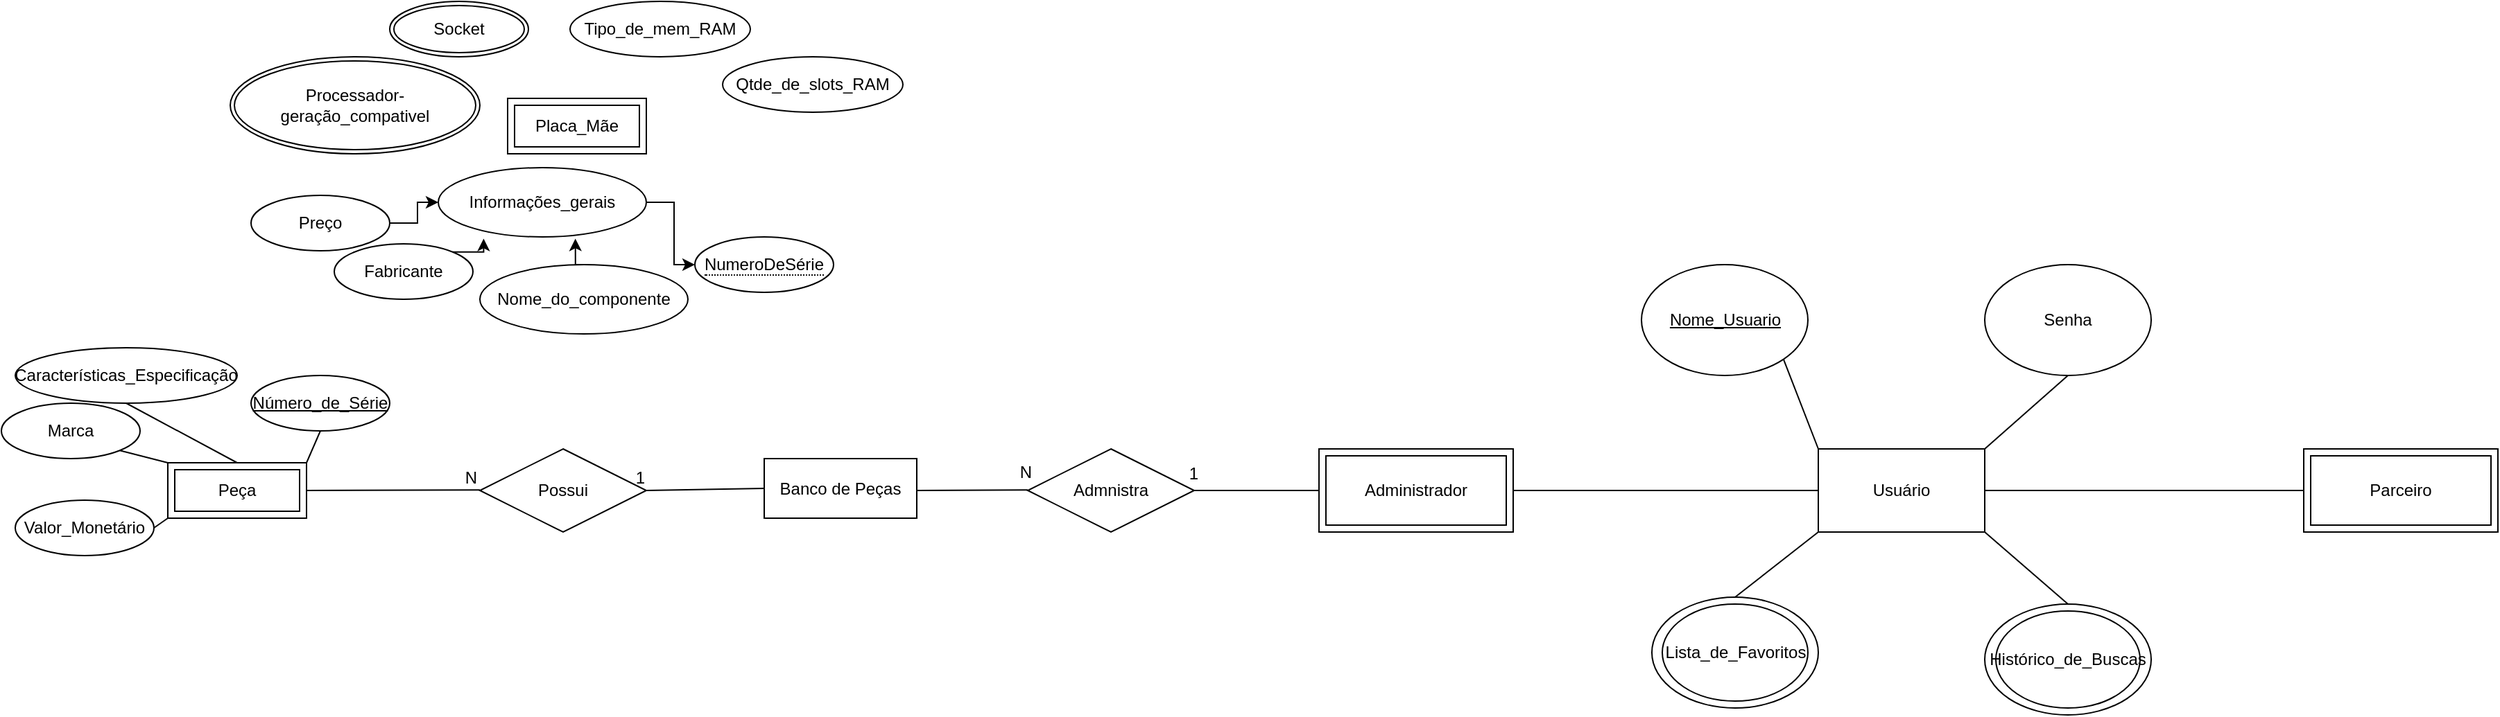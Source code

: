 <mxfile version="21.7.2" type="github">
  <diagram id="R2lEEEUBdFMjLlhIrx00" name="Page-1">
    <mxGraphModel dx="3106" dy="941" grid="1" gridSize="10" guides="1" tooltips="1" connect="1" arrows="1" fold="1" page="1" pageScale="1" pageWidth="850" pageHeight="1100" math="0" shadow="0" extFonts="Permanent Marker^https://fonts.googleapis.com/css?family=Permanent+Marker">
      <root>
        <mxCell id="0" />
        <mxCell id="1" parent="0" />
        <mxCell id="LTAQ_SRKEP-H9aSpujnp-1" value="Usuário" style="rounded=0;whiteSpace=wrap;html=1;" parent="1" vertex="1">
          <mxGeometry x="-430" y="513" width="120" height="60" as="geometry" />
        </mxCell>
        <mxCell id="LTAQ_SRKEP-H9aSpujnp-2" value="Nome_Usuario" style="ellipse;whiteSpace=wrap;html=1;fontStyle=4" parent="1" vertex="1">
          <mxGeometry x="-557.5" y="380" width="120" height="80" as="geometry" />
        </mxCell>
        <mxCell id="LTAQ_SRKEP-H9aSpujnp-3" value="Senha" style="ellipse;whiteSpace=wrap;html=1;" parent="1" vertex="1">
          <mxGeometry x="-310" y="380" width="120" height="80" as="geometry" />
        </mxCell>
        <mxCell id="LTAQ_SRKEP-H9aSpujnp-6" value="" style="endArrow=none;html=1;rounded=0;exitX=0.5;exitY=0;exitDx=0;exitDy=0;entryX=0;entryY=1;entryDx=0;entryDy=0;" parent="1" target="LTAQ_SRKEP-H9aSpujnp-1" edge="1" source="LTAQ_SRKEP-H9aSpujnp-15">
          <mxGeometry width="50" height="50" relative="1" as="geometry">
            <mxPoint x="-467.574" y="624.716" as="sourcePoint" />
            <mxPoint x="-430" y="593" as="targetPoint" />
          </mxGeometry>
        </mxCell>
        <mxCell id="LTAQ_SRKEP-H9aSpujnp-7" value="" style="endArrow=none;html=1;rounded=0;entryX=0;entryY=0;entryDx=0;entryDy=0;exitX=1;exitY=1;exitDx=0;exitDy=0;" parent="1" source="LTAQ_SRKEP-H9aSpujnp-2" target="LTAQ_SRKEP-H9aSpujnp-1" edge="1">
          <mxGeometry width="50" height="50" relative="1" as="geometry">
            <mxPoint x="-520" y="553" as="sourcePoint" />
            <mxPoint x="-470" y="503" as="targetPoint" />
          </mxGeometry>
        </mxCell>
        <mxCell id="LTAQ_SRKEP-H9aSpujnp-8" value="" style="endArrow=none;html=1;rounded=0;entryX=0.5;entryY=1;entryDx=0;entryDy=0;exitX=1;exitY=0;exitDx=0;exitDy=0;" parent="1" source="LTAQ_SRKEP-H9aSpujnp-1" target="LTAQ_SRKEP-H9aSpujnp-3" edge="1">
          <mxGeometry width="50" height="50" relative="1" as="geometry">
            <mxPoint x="-310" y="513" as="sourcePoint" />
            <mxPoint x="-260" y="463" as="targetPoint" />
          </mxGeometry>
        </mxCell>
        <mxCell id="LTAQ_SRKEP-H9aSpujnp-9" value="" style="endArrow=none;html=1;rounded=0;entryX=1;entryY=1;entryDx=0;entryDy=0;exitX=0.5;exitY=0;exitDx=0;exitDy=0;" parent="1" target="LTAQ_SRKEP-H9aSpujnp-1" edge="1" source="LTAQ_SRKEP-H9aSpujnp-17">
          <mxGeometry width="50" height="50" relative="1" as="geometry">
            <mxPoint x="-345.055" y="633.37" as="sourcePoint" />
            <mxPoint x="-230" y="563" as="targetPoint" />
          </mxGeometry>
        </mxCell>
        <mxCell id="LTAQ_SRKEP-H9aSpujnp-15" value="" style="ellipse;whiteSpace=wrap;html=1;fontColor=none;noLabel=1;labelBackgroundColor=none;" parent="1" vertex="1">
          <mxGeometry x="-550" y="620" width="120" height="80" as="geometry" />
        </mxCell>
        <mxCell id="LTAQ_SRKEP-H9aSpujnp-16" value="Lista_de_Favoritos" style="ellipse;whiteSpace=wrap;html=1;" parent="1" vertex="1">
          <mxGeometry x="-542.5" y="625" width="105" height="70" as="geometry" />
        </mxCell>
        <mxCell id="LTAQ_SRKEP-H9aSpujnp-17" value="" style="ellipse;whiteSpace=wrap;html=1;fontColor=none;noLabel=1;labelBackgroundColor=none;" parent="1" vertex="1">
          <mxGeometry x="-310" y="625" width="120" height="80" as="geometry" />
        </mxCell>
        <mxCell id="LTAQ_SRKEP-H9aSpujnp-18" value="Histórico_de_Buscas" style="ellipse;whiteSpace=wrap;html=1;" parent="1" vertex="1">
          <mxGeometry x="-302" y="630" width="104" height="70" as="geometry" />
        </mxCell>
        <mxCell id="LTAQ_SRKEP-H9aSpujnp-20" value="" style="endArrow=none;html=1;rounded=0;exitX=1;exitY=0.5;exitDx=0;exitDy=0;entryX=0;entryY=0.5;entryDx=0;entryDy=0;" parent="1" target="LTAQ_SRKEP-H9aSpujnp-1" edge="1" source="LTAQ_SRKEP-H9aSpujnp-23">
          <mxGeometry width="50" height="50" relative="1" as="geometry">
            <mxPoint x="-510.0" y="543.0" as="sourcePoint" />
            <mxPoint x="-460" y="533" as="targetPoint" />
          </mxGeometry>
        </mxCell>
        <mxCell id="LTAQ_SRKEP-H9aSpujnp-23" value="Administrador" style="shape=ext;margin=3;double=1;whiteSpace=wrap;html=1;align=center;" parent="1" vertex="1">
          <mxGeometry x="-790" y="513" width="140" height="60" as="geometry" />
        </mxCell>
        <mxCell id="LTAQ_SRKEP-H9aSpujnp-25" value="" style="endArrow=none;html=1;rounded=0;exitX=1;exitY=0.5;exitDx=0;exitDy=0;" parent="1" source="LTAQ_SRKEP-H9aSpujnp-1" target="LTAQ_SRKEP-H9aSpujnp-24" edge="1">
          <mxGeometry width="50" height="50" relative="1" as="geometry">
            <mxPoint x="-310" y="543" as="sourcePoint" />
            <mxPoint x="-210" y="543" as="targetPoint" />
          </mxGeometry>
        </mxCell>
        <mxCell id="LTAQ_SRKEP-H9aSpujnp-24" value="Parceiro" style="shape=ext;margin=3;double=1;whiteSpace=wrap;html=1;align=center;" parent="1" vertex="1">
          <mxGeometry x="-80" y="513" width="140" height="60" as="geometry" />
        </mxCell>
        <mxCell id="4MAnxMVnoImmJo_8xee9-1" value="Admnistra" style="shape=rhombus;perimeter=rhombusPerimeter;whiteSpace=wrap;html=1;align=center;" vertex="1" parent="1">
          <mxGeometry x="-1000" y="513" width="120" height="60" as="geometry" />
        </mxCell>
        <mxCell id="4MAnxMVnoImmJo_8xee9-2" value="" style="endArrow=none;html=1;rounded=0;exitX=0;exitY=0.5;exitDx=0;exitDy=0;entryX=1;entryY=0.5;entryDx=0;entryDy=0;" edge="1" parent="1" source="LTAQ_SRKEP-H9aSpujnp-23" target="4MAnxMVnoImmJo_8xee9-1">
          <mxGeometry relative="1" as="geometry">
            <mxPoint x="-880" y="550" as="sourcePoint" />
            <mxPoint x="-830" y="510" as="targetPoint" />
          </mxGeometry>
        </mxCell>
        <mxCell id="4MAnxMVnoImmJo_8xee9-3" value="1" style="resizable=0;html=1;whiteSpace=wrap;align=right;verticalAlign=bottom;" connectable="0" vertex="1" parent="4MAnxMVnoImmJo_8xee9-2">
          <mxGeometry x="1" relative="1" as="geometry">
            <mxPoint x="4" y="-4" as="offset" />
          </mxGeometry>
        </mxCell>
        <mxCell id="4MAnxMVnoImmJo_8xee9-4" value="" style="endArrow=none;html=1;rounded=0;" edge="1" parent="1">
          <mxGeometry relative="1" as="geometry">
            <mxPoint x="-1080" y="543" as="sourcePoint" />
            <mxPoint x="-1000" y="542.66" as="targetPoint" />
          </mxGeometry>
        </mxCell>
        <mxCell id="4MAnxMVnoImmJo_8xee9-5" value="N" style="resizable=0;html=1;whiteSpace=wrap;align=right;verticalAlign=bottom;" connectable="0" vertex="1" parent="4MAnxMVnoImmJo_8xee9-4">
          <mxGeometry x="1" relative="1" as="geometry">
            <mxPoint x="5" y="-4" as="offset" />
          </mxGeometry>
        </mxCell>
        <mxCell id="4MAnxMVnoImmJo_8xee9-6" value="Banco de Peças" style="whiteSpace=wrap;html=1;align=center;" vertex="1" parent="1">
          <mxGeometry x="-1190" y="520" width="110" height="43" as="geometry" />
        </mxCell>
        <mxCell id="oYfXPeK7zLLB6C0x6cgN-4" value="Placa_Mãe" style="shape=ext;margin=3;double=1;whiteSpace=wrap;html=1;align=center;" vertex="1" parent="1">
          <mxGeometry x="-1375" y="260" width="100" height="40" as="geometry" />
        </mxCell>
        <mxCell id="4MAnxMVnoImmJo_8xee9-7" value="Possui" style="shape=rhombus;perimeter=rhombusPerimeter;whiteSpace=wrap;html=1;align=center;" vertex="1" parent="1">
          <mxGeometry x="-1395" y="513" width="120" height="60" as="geometry" />
        </mxCell>
        <mxCell id="oYfXPeK7zLLB6C0x6cgN-5" value="&lt;span style=&quot;border-bottom: 1px dotted&quot;&gt;NumeroDeSérie&lt;/span&gt;" style="ellipse;whiteSpace=wrap;html=1;align=center;" vertex="1" parent="1">
          <mxGeometry x="-1240" y="360" width="100" height="40" as="geometry" />
        </mxCell>
        <mxCell id="4MAnxMVnoImmJo_8xee9-8" value="" style="endArrow=none;html=1;rounded=0;entryX=1;entryY=0.5;entryDx=0;entryDy=0;exitX=0;exitY=0.5;exitDx=0;exitDy=0;" edge="1" parent="1" source="4MAnxMVnoImmJo_8xee9-6" target="4MAnxMVnoImmJo_8xee9-7">
          <mxGeometry relative="1" as="geometry">
            <mxPoint x="-1260" y="640" as="sourcePoint" />
            <mxPoint x="-1100" y="640" as="targetPoint" />
          </mxGeometry>
        </mxCell>
        <mxCell id="4MAnxMVnoImmJo_8xee9-9" value="1" style="resizable=0;html=1;whiteSpace=wrap;align=right;verticalAlign=bottom;" connectable="0" vertex="1" parent="4MAnxMVnoImmJo_8xee9-8">
          <mxGeometry x="1" relative="1" as="geometry" />
        </mxCell>
        <mxCell id="oYfXPeK7zLLB6C0x6cgN-6" value="Tipo_de_mem_RAM" style="ellipse;whiteSpace=wrap;html=1;align=center;" vertex="1" parent="1">
          <mxGeometry x="-1330" y="190" width="130" height="40" as="geometry" />
        </mxCell>
        <mxCell id="4MAnxMVnoImmJo_8xee9-12" value="" style="endArrow=none;html=1;rounded=0;" edge="1" parent="1">
          <mxGeometry relative="1" as="geometry">
            <mxPoint x="-1520" y="543" as="sourcePoint" />
            <mxPoint x="-1395" y="542.66" as="targetPoint" />
          </mxGeometry>
        </mxCell>
        <mxCell id="4MAnxMVnoImmJo_8xee9-13" value="N" style="resizable=0;html=1;whiteSpace=wrap;align=right;verticalAlign=bottom;" connectable="0" vertex="1" parent="4MAnxMVnoImmJo_8xee9-12">
          <mxGeometry x="1" relative="1" as="geometry" />
        </mxCell>
        <mxCell id="oYfXPeK7zLLB6C0x6cgN-8" value="Socket" style="ellipse;shape=doubleEllipse;margin=3;whiteSpace=wrap;html=1;align=center;" vertex="1" parent="1">
          <mxGeometry x="-1460" y="190" width="100" height="40" as="geometry" />
        </mxCell>
        <mxCell id="4MAnxMVnoImmJo_8xee9-16" value="Marca" style="ellipse;whiteSpace=wrap;html=1;align=center;" vertex="1" parent="1">
          <mxGeometry x="-1740" y="480" width="100" height="40" as="geometry" />
        </mxCell>
        <mxCell id="oYfXPeK7zLLB6C0x6cgN-22" value="" style="edgeStyle=orthogonalEdgeStyle;rounded=0;orthogonalLoop=1;jettySize=auto;html=1;" edge="1" parent="1" source="oYfXPeK7zLLB6C0x6cgN-11" target="oYfXPeK7zLLB6C0x6cgN-18">
          <mxGeometry relative="1" as="geometry" />
        </mxCell>
        <mxCell id="oYfXPeK7zLLB6C0x6cgN-11" value="Preço" style="ellipse;whiteSpace=wrap;html=1;align=center;" vertex="1" parent="1">
          <mxGeometry x="-1560" y="330" width="100" height="40" as="geometry" />
        </mxCell>
        <mxCell id="4MAnxMVnoImmJo_8xee9-17" value="&lt;u&gt;Número_de_Série&lt;/u&gt;" style="ellipse;whiteSpace=wrap;html=1;align=center;" vertex="1" parent="1">
          <mxGeometry x="-1560" y="460" width="100" height="40" as="geometry" />
        </mxCell>
        <mxCell id="4MAnxMVnoImmJo_8xee9-18" value="Valor_Monetário" style="ellipse;whiteSpace=wrap;html=1;align=center;" vertex="1" parent="1">
          <mxGeometry x="-1730" y="550" width="100" height="40" as="geometry" />
        </mxCell>
        <mxCell id="4MAnxMVnoImmJo_8xee9-20" value="Características_Especificação" style="ellipse;whiteSpace=wrap;html=1;align=center;" vertex="1" parent="1">
          <mxGeometry x="-1730" y="440" width="160" height="40" as="geometry" />
        </mxCell>
        <mxCell id="4MAnxMVnoImmJo_8xee9-22" value="" style="endArrow=none;html=1;rounded=0;exitX=1;exitY=1;exitDx=0;exitDy=0;" edge="1" parent="1" source="4MAnxMVnoImmJo_8xee9-16">
          <mxGeometry relative="1" as="geometry">
            <mxPoint x="-1780" y="523" as="sourcePoint" />
            <mxPoint x="-1620" y="523" as="targetPoint" />
          </mxGeometry>
        </mxCell>
        <mxCell id="4MAnxMVnoImmJo_8xee9-23" value="" style="endArrow=none;html=1;rounded=0;exitX=0.5;exitY=1;exitDx=0;exitDy=0;entryX=0.5;entryY=0;entryDx=0;entryDy=0;" edge="1" parent="1" source="4MAnxMVnoImmJo_8xee9-20">
          <mxGeometry relative="1" as="geometry">
            <mxPoint x="-1567.5" y="467" as="sourcePoint" />
            <mxPoint x="-1570" y="523" as="targetPoint" />
          </mxGeometry>
        </mxCell>
        <mxCell id="4MAnxMVnoImmJo_8xee9-24" value="" style="endArrow=none;html=1;rounded=0;exitX=0;exitY=1;exitDx=0;exitDy=0;entryX=1;entryY=0.5;entryDx=0;entryDy=0;" edge="1" parent="1" target="4MAnxMVnoImmJo_8xee9-18">
          <mxGeometry relative="1" as="geometry">
            <mxPoint x="-1620" y="563" as="sourcePoint" />
            <mxPoint x="-1570" y="640" as="targetPoint" />
          </mxGeometry>
        </mxCell>
        <mxCell id="4MAnxMVnoImmJo_8xee9-25" value="Peça" style="shape=ext;margin=3;double=1;whiteSpace=wrap;html=1;align=center;" vertex="1" parent="1">
          <mxGeometry x="-1620" y="523" width="100" height="40" as="geometry" />
        </mxCell>
        <mxCell id="4MAnxMVnoImmJo_8xee9-26" value="" style="endArrow=none;html=1;rounded=0;exitX=1;exitY=0;exitDx=0;exitDy=0;entryX=0.5;entryY=1;entryDx=0;entryDy=0;" edge="1" parent="1" source="4MAnxMVnoImmJo_8xee9-25" target="4MAnxMVnoImmJo_8xee9-17">
          <mxGeometry relative="1" as="geometry">
            <mxPoint x="-1380" y="440" as="sourcePoint" />
            <mxPoint x="-1220" y="440" as="targetPoint" />
          </mxGeometry>
        </mxCell>
        <mxCell id="oYfXPeK7zLLB6C0x6cgN-20" style="edgeStyle=orthogonalEdgeStyle;rounded=0;orthogonalLoop=1;jettySize=auto;html=1;exitX=1;exitY=0;exitDx=0;exitDy=0;entryX=0.218;entryY=1.024;entryDx=0;entryDy=0;entryPerimeter=0;" edge="1" parent="1" source="oYfXPeK7zLLB6C0x6cgN-14" target="oYfXPeK7zLLB6C0x6cgN-18">
          <mxGeometry relative="1" as="geometry" />
        </mxCell>
        <mxCell id="oYfXPeK7zLLB6C0x6cgN-14" value="Fabricante" style="ellipse;whiteSpace=wrap;html=1;align=center;" vertex="1" parent="1">
          <mxGeometry x="-1500" y="365" width="100" height="40" as="geometry" />
        </mxCell>
        <mxCell id="oYfXPeK7zLLB6C0x6cgN-15" value="Processador-geração_compativel" style="ellipse;shape=doubleEllipse;margin=3;whiteSpace=wrap;html=1;align=center;" vertex="1" parent="1">
          <mxGeometry x="-1575" y="230" width="180" height="70" as="geometry" />
        </mxCell>
        <mxCell id="oYfXPeK7zLLB6C0x6cgN-19" style="edgeStyle=orthogonalEdgeStyle;rounded=0;orthogonalLoop=1;jettySize=auto;html=1;exitX=0.5;exitY=0;exitDx=0;exitDy=0;entryX=0.659;entryY=1.024;entryDx=0;entryDy=0;entryPerimeter=0;" edge="1" parent="1" source="oYfXPeK7zLLB6C0x6cgN-16" target="oYfXPeK7zLLB6C0x6cgN-18">
          <mxGeometry relative="1" as="geometry" />
        </mxCell>
        <mxCell id="oYfXPeK7zLLB6C0x6cgN-16" value="Nome_do_componente" style="ellipse;whiteSpace=wrap;html=1;align=center;" vertex="1" parent="1">
          <mxGeometry x="-1395" y="380" width="150" height="50" as="geometry" />
        </mxCell>
        <mxCell id="oYfXPeK7zLLB6C0x6cgN-17" value="Qtde_de_slots_RAM" style="ellipse;whiteSpace=wrap;html=1;align=center;" vertex="1" parent="1">
          <mxGeometry x="-1220" y="230" width="130" height="40" as="geometry" />
        </mxCell>
        <mxCell id="oYfXPeK7zLLB6C0x6cgN-21" value="" style="edgeStyle=orthogonalEdgeStyle;rounded=0;orthogonalLoop=1;jettySize=auto;html=1;" edge="1" parent="1" source="oYfXPeK7zLLB6C0x6cgN-18" target="oYfXPeK7zLLB6C0x6cgN-5">
          <mxGeometry relative="1" as="geometry" />
        </mxCell>
        <mxCell id="oYfXPeK7zLLB6C0x6cgN-18" value="Informações_gerais" style="ellipse;whiteSpace=wrap;html=1;align=center;" vertex="1" parent="1">
          <mxGeometry x="-1425" y="310" width="150" height="50" as="geometry" />
        </mxCell>
      </root>
    </mxGraphModel>
  </diagram>
</mxfile>
